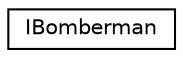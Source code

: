 digraph "Graphical Class Hierarchy"
{
  edge [fontname="Helvetica",fontsize="10",labelfontname="Helvetica",labelfontsize="10"];
  node [fontname="Helvetica",fontsize="10",shape=record];
  rankdir="LR";
  Node1 [label="IBomberman",height=0.2,width=0.4,color="black", fillcolor="white", style="filled",URL="$class_i_bomberman.html"];
}
